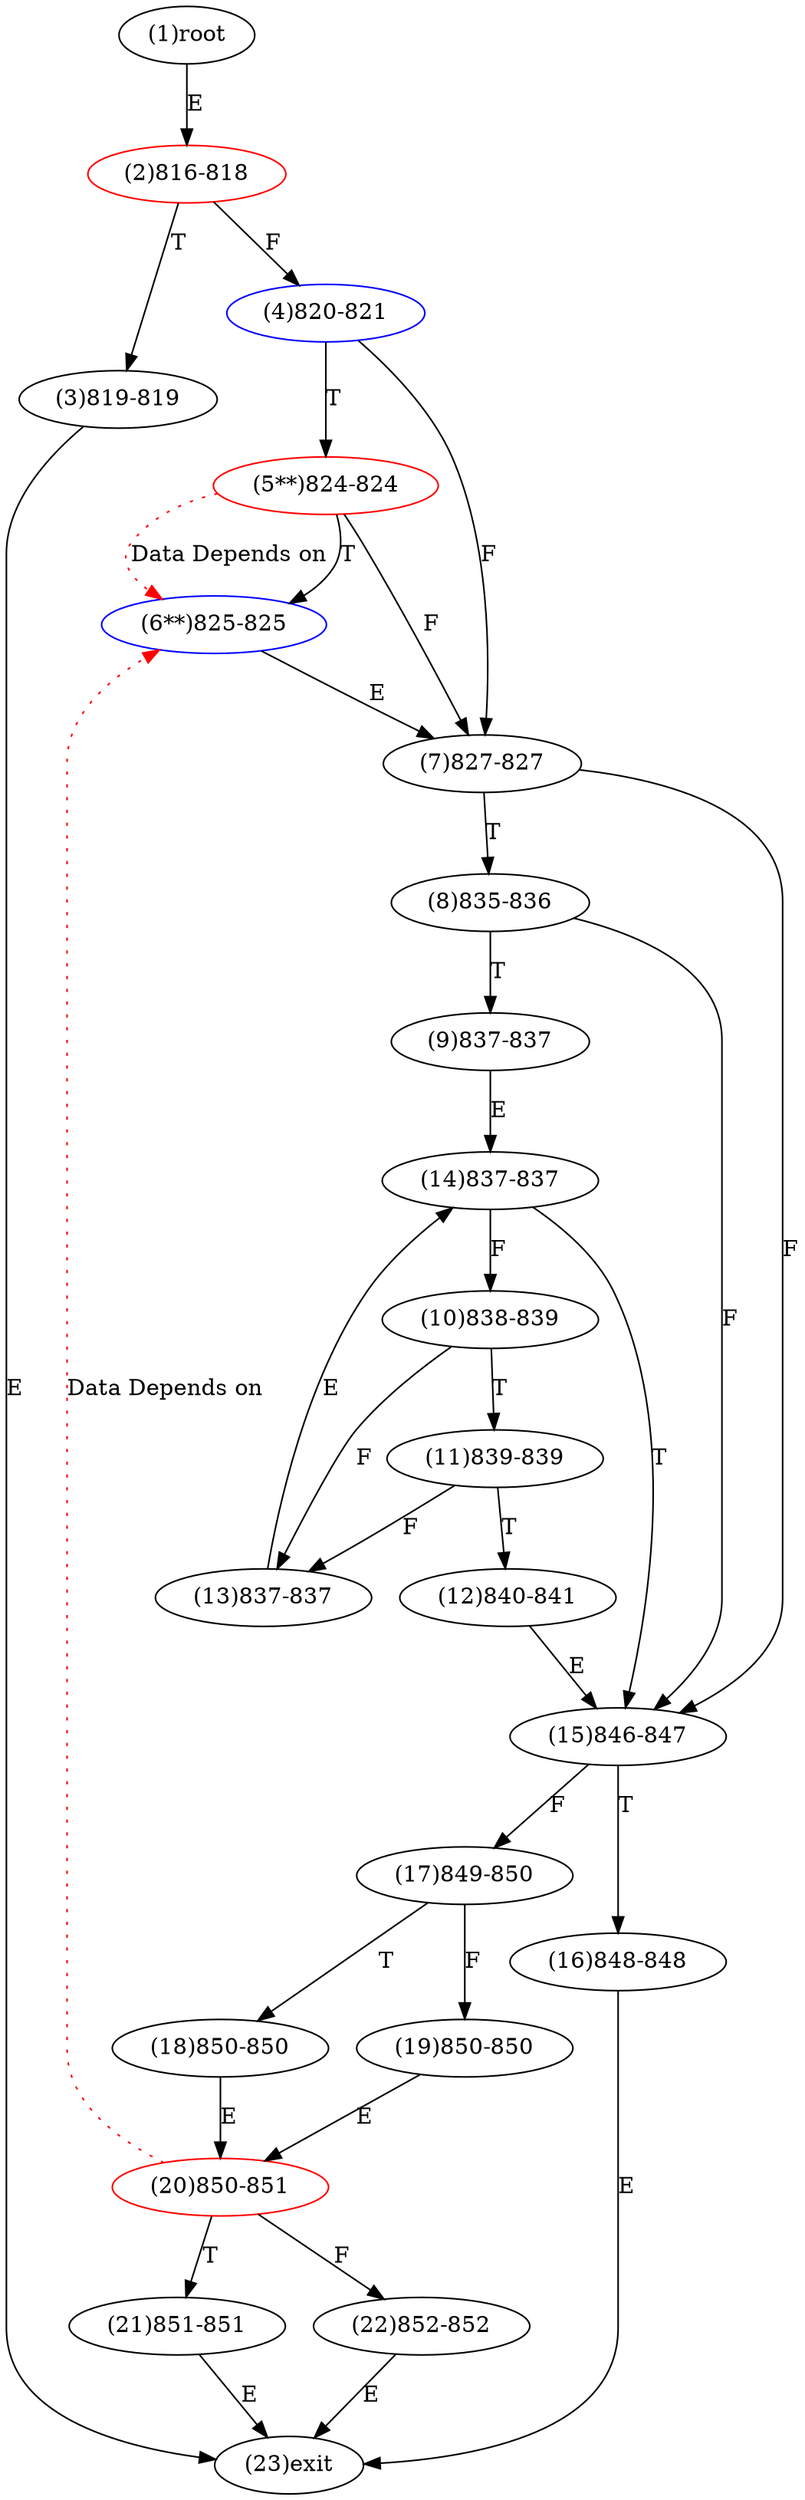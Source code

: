 digraph "" { 
1[ label="(1)root"];
2[ label="(2)816-818",color=red];
3[ label="(3)819-819"];
4[ label="(4)820-821",color=blue];
5[ label="(5**)824-824",color=red];
6[ label="(6**)825-825",color=blue];
7[ label="(7)827-827"];
8[ label="(8)835-836"];
9[ label="(9)837-837"];
10[ label="(10)838-839"];
11[ label="(11)839-839"];
12[ label="(12)840-841"];
13[ label="(13)837-837"];
14[ label="(14)837-837"];
15[ label="(15)846-847"];
17[ label="(17)849-850"];
16[ label="(16)848-848"];
19[ label="(19)850-850"];
18[ label="(18)850-850"];
21[ label="(21)851-851"];
20[ label="(20)850-851",color=red];
23[ label="(23)exit"];
22[ label="(22)852-852"];
1->2[ label="E"];
2->4[ label="F"];
2->3[ label="T"];
3->23[ label="E"];
4->7[ label="F"];
4->5[ label="T"];
5->7[ label="F"];
5->6[ label="T"];
6->7[ label="E"];
7->15[ label="F"];
7->8[ label="T"];
8->15[ label="F"];
8->9[ label="T"];
9->14[ label="E"];
10->13[ label="F"];
10->11[ label="T"];
11->13[ label="F"];
11->12[ label="T"];
12->15[ label="E"];
13->14[ label="E"];
14->10[ label="F"];
14->15[ label="T"];
15->17[ label="F"];
15->16[ label="T"];
16->23[ label="E"];
17->19[ label="F"];
17->18[ label="T"];
18->20[ label="E"];
19->20[ label="E"];
20->22[ label="F"];
20->21[ label="T"];
21->23[ label="E"];
22->23[ label="E"];
5->6[ color="red" label="Data Depends on" style = dotted ];
20->6[ color="red" label="Data Depends on" style = dotted ];
}